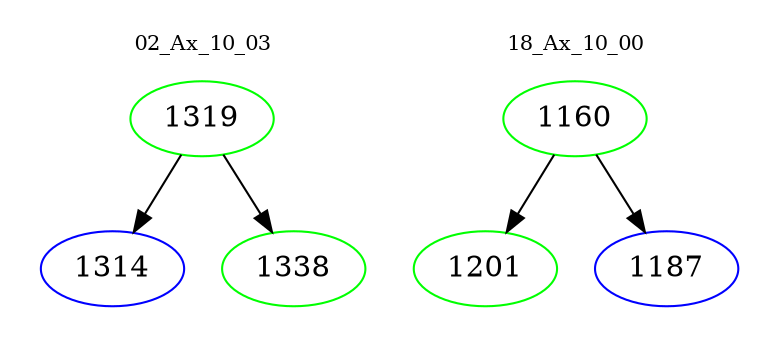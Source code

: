 digraph{
subgraph cluster_0 {
color = white
label = "02_Ax_10_03";
fontsize=10;
T0_1319 [label="1319", color="green"]
T0_1319 -> T0_1314 [color="black"]
T0_1314 [label="1314", color="blue"]
T0_1319 -> T0_1338 [color="black"]
T0_1338 [label="1338", color="green"]
}
subgraph cluster_1 {
color = white
label = "18_Ax_10_00";
fontsize=10;
T1_1160 [label="1160", color="green"]
T1_1160 -> T1_1201 [color="black"]
T1_1201 [label="1201", color="green"]
T1_1160 -> T1_1187 [color="black"]
T1_1187 [label="1187", color="blue"]
}
}
